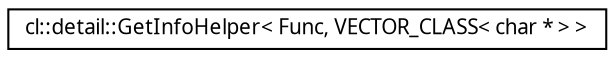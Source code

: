 digraph G
{
  edge [fontname="FreeSans.ttf",fontsize="10",labelfontname="FreeSans.ttf",labelfontsize="10"];
  node [fontname="FreeSans.ttf",fontsize="10",shape=record];
  rankdir=LR;
  Node1 [label="cl::detail::GetInfoHelper\< Func, VECTOR_CLASS\< char * \> \>",height=0.2,width=0.4,color="black", fillcolor="white", style="filled",URL="$structcl_1_1detail_1_1_get_info_helper_3_01_func_00_01_v_e_c_t_o_r___c_l_a_s_s_3_01char_01_5_01_4_01_4.html"];
}
